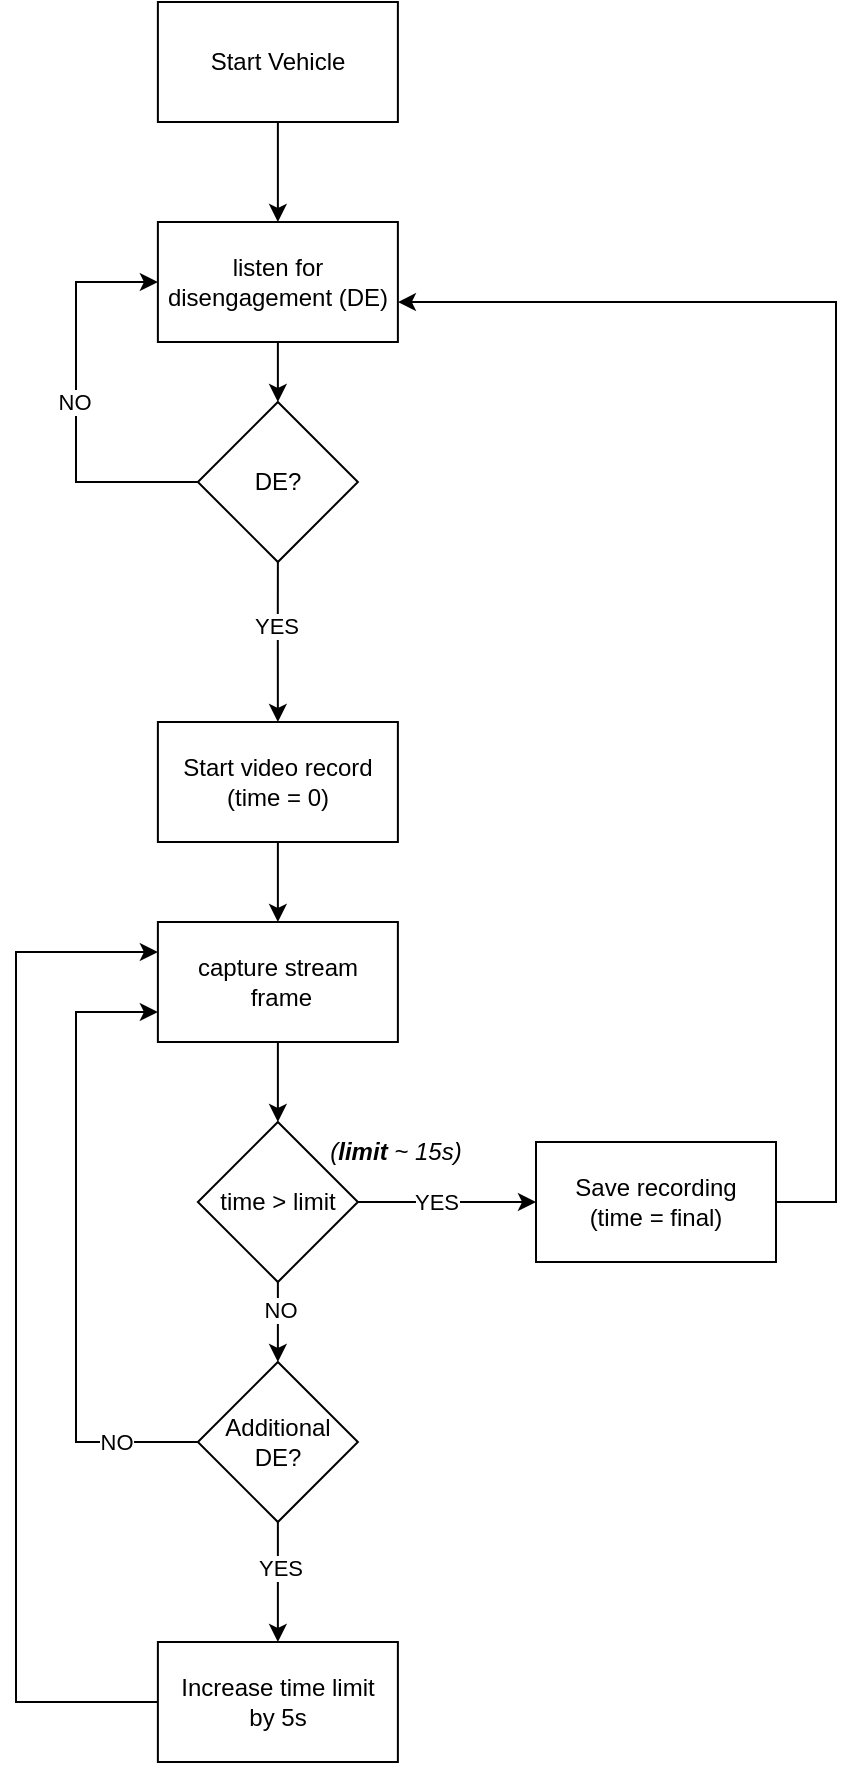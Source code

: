 <mxfile version="20.6.2" type="device"><diagram id="tqrsTGqWatjvnmMRWH0q" name="Page-1"><mxGraphModel dx="1681" dy="635" grid="0" gridSize="10" guides="1" tooltips="1" connect="1" arrows="1" fold="1" page="1" pageScale="1" pageWidth="850" pageHeight="1100" math="0" shadow="0"><root><mxCell id="0"/><mxCell id="1" parent="0"/><mxCell id="VbK3h6i76pEZpiMEHvhC-8" style="edgeStyle=orthogonalEdgeStyle;rounded=0;orthogonalLoop=1;jettySize=auto;html=1;exitX=0.5;exitY=1;exitDx=0;exitDy=0;entryX=0.5;entryY=0;entryDx=0;entryDy=0;" edge="1" parent="1" source="VbK3h6i76pEZpiMEHvhC-1" target="VbK3h6i76pEZpiMEHvhC-2"><mxGeometry relative="1" as="geometry"/></mxCell><mxCell id="VbK3h6i76pEZpiMEHvhC-1" value="listen for disengagement&amp;nbsp;(DE)" style="rounded=0;whiteSpace=wrap;html=1;" vertex="1" parent="1"><mxGeometry x="340.94" y="230" width="120" height="60" as="geometry"/></mxCell><mxCell id="VbK3h6i76pEZpiMEHvhC-3" style="edgeStyle=orthogonalEdgeStyle;rounded=0;orthogonalLoop=1;jettySize=auto;html=1;exitX=0;exitY=0.5;exitDx=0;exitDy=0;entryX=0;entryY=0.5;entryDx=0;entryDy=0;" edge="1" parent="1" source="VbK3h6i76pEZpiMEHvhC-2" target="VbK3h6i76pEZpiMEHvhC-1"><mxGeometry relative="1" as="geometry"><Array as="points"><mxPoint x="300" y="360"/><mxPoint x="300" y="260"/></Array></mxGeometry></mxCell><mxCell id="VbK3h6i76pEZpiMEHvhC-4" value="NO" style="edgeLabel;html=1;align=center;verticalAlign=middle;resizable=0;points=[];" vertex="1" connectable="0" parent="VbK3h6i76pEZpiMEHvhC-3"><mxGeometry x="-0.075" y="1" relative="1" as="geometry"><mxPoint y="-8" as="offset"/></mxGeometry></mxCell><mxCell id="VbK3h6i76pEZpiMEHvhC-9" style="edgeStyle=orthogonalEdgeStyle;rounded=0;orthogonalLoop=1;jettySize=auto;html=1;exitX=0.5;exitY=1;exitDx=0;exitDy=0;entryX=0.5;entryY=0;entryDx=0;entryDy=0;" edge="1" parent="1" source="VbK3h6i76pEZpiMEHvhC-2" target="VbK3h6i76pEZpiMEHvhC-5"><mxGeometry relative="1" as="geometry"><Array as="points"><mxPoint x="400.94" y="430"/><mxPoint x="400.94" y="430"/></Array></mxGeometry></mxCell><mxCell id="VbK3h6i76pEZpiMEHvhC-10" value="YES" style="edgeLabel;html=1;align=center;verticalAlign=middle;resizable=0;points=[];" vertex="1" connectable="0" parent="VbK3h6i76pEZpiMEHvhC-9"><mxGeometry x="-0.205" y="-1" relative="1" as="geometry"><mxPoint as="offset"/></mxGeometry></mxCell><mxCell id="VbK3h6i76pEZpiMEHvhC-2" value="DE?" style="rhombus;whiteSpace=wrap;html=1;" vertex="1" parent="1"><mxGeometry x="360.94" y="320" width="80" height="80" as="geometry"/></mxCell><mxCell id="VbK3h6i76pEZpiMEHvhC-14" style="edgeStyle=orthogonalEdgeStyle;rounded=0;orthogonalLoop=1;jettySize=auto;html=1;exitX=0.5;exitY=1;exitDx=0;exitDy=0;entryX=0.5;entryY=0;entryDx=0;entryDy=0;" edge="1" parent="1" source="VbK3h6i76pEZpiMEHvhC-5" target="VbK3h6i76pEZpiMEHvhC-33"><mxGeometry relative="1" as="geometry"><mxPoint x="401" y="590" as="targetPoint"/></mxGeometry></mxCell><mxCell id="VbK3h6i76pEZpiMEHvhC-5" value="&lt;div&gt;Start video record&lt;/div&gt;(time = 0)" style="rounded=0;whiteSpace=wrap;html=1;" vertex="1" parent="1"><mxGeometry x="340.94" y="480" width="120" height="60" as="geometry"/></mxCell><mxCell id="VbK3h6i76pEZpiMEHvhC-7" style="edgeStyle=orthogonalEdgeStyle;rounded=0;orthogonalLoop=1;jettySize=auto;html=1;exitX=0.5;exitY=1;exitDx=0;exitDy=0;entryX=0.5;entryY=0;entryDx=0;entryDy=0;" edge="1" parent="1" source="VbK3h6i76pEZpiMEHvhC-6" target="VbK3h6i76pEZpiMEHvhC-1"><mxGeometry relative="1" as="geometry"/></mxCell><mxCell id="VbK3h6i76pEZpiMEHvhC-6" value="Start Vehicle" style="rounded=0;whiteSpace=wrap;html=1;" vertex="1" parent="1"><mxGeometry x="340.94" y="120" width="120" height="60" as="geometry"/></mxCell><mxCell id="VbK3h6i76pEZpiMEHvhC-12" style="edgeStyle=orthogonalEdgeStyle;rounded=0;orthogonalLoop=1;jettySize=auto;html=1;entryX=1;entryY=0.667;entryDx=0;entryDy=0;entryPerimeter=0;exitX=1;exitY=0.5;exitDx=0;exitDy=0;" edge="1" parent="1" source="VbK3h6i76pEZpiMEHvhC-28" target="VbK3h6i76pEZpiMEHvhC-1"><mxGeometry relative="1" as="geometry"><mxPoint x="640" y="640" as="sourcePoint"/><Array as="points"><mxPoint x="680" y="720"/><mxPoint x="680" y="270"/></Array></mxGeometry></mxCell><mxCell id="VbK3h6i76pEZpiMEHvhC-16" style="edgeStyle=orthogonalEdgeStyle;rounded=0;orthogonalLoop=1;jettySize=auto;html=1;exitX=0.5;exitY=1;exitDx=0;exitDy=0;entryX=0.5;entryY=0;entryDx=0;entryDy=0;" edge="1" parent="1" source="VbK3h6i76pEZpiMEHvhC-11" target="VbK3h6i76pEZpiMEHvhC-15"><mxGeometry relative="1" as="geometry"/></mxCell><mxCell id="VbK3h6i76pEZpiMEHvhC-17" value="NO" style="edgeLabel;html=1;align=center;verticalAlign=middle;resizable=0;points=[];" vertex="1" connectable="0" parent="VbK3h6i76pEZpiMEHvhC-16"><mxGeometry x="-0.29" y="1" relative="1" as="geometry"><mxPoint as="offset"/></mxGeometry></mxCell><mxCell id="VbK3h6i76pEZpiMEHvhC-29" value="YES" style="edgeStyle=orthogonalEdgeStyle;rounded=0;orthogonalLoop=1;jettySize=auto;html=1;exitX=1;exitY=0.5;exitDx=0;exitDy=0;entryX=0;entryY=0.5;entryDx=0;entryDy=0;" edge="1" parent="1" source="VbK3h6i76pEZpiMEHvhC-11" target="VbK3h6i76pEZpiMEHvhC-28"><mxGeometry x="-0.123" relative="1" as="geometry"><mxPoint as="offset"/></mxGeometry></mxCell><mxCell id="VbK3h6i76pEZpiMEHvhC-11" value="&lt;div&gt;time &amp;gt; limit&lt;/div&gt;" style="rhombus;whiteSpace=wrap;html=1;" vertex="1" parent="1"><mxGeometry x="360.94" y="680" width="80" height="80" as="geometry"/></mxCell><mxCell id="VbK3h6i76pEZpiMEHvhC-19" style="edgeStyle=orthogonalEdgeStyle;rounded=0;orthogonalLoop=1;jettySize=auto;html=1;exitX=0.5;exitY=1;exitDx=0;exitDy=0;entryX=0.5;entryY=0;entryDx=0;entryDy=0;" edge="1" parent="1" source="VbK3h6i76pEZpiMEHvhC-15" target="VbK3h6i76pEZpiMEHvhC-18"><mxGeometry relative="1" as="geometry"/></mxCell><mxCell id="VbK3h6i76pEZpiMEHvhC-20" value="YES" style="edgeLabel;html=1;align=center;verticalAlign=middle;resizable=0;points=[];" vertex="1" connectable="0" parent="VbK3h6i76pEZpiMEHvhC-19"><mxGeometry x="-0.254" y="1" relative="1" as="geometry"><mxPoint as="offset"/></mxGeometry></mxCell><mxCell id="VbK3h6i76pEZpiMEHvhC-26" style="edgeStyle=orthogonalEdgeStyle;rounded=0;orthogonalLoop=1;jettySize=auto;html=1;exitX=0;exitY=0.5;exitDx=0;exitDy=0;entryX=0;entryY=0.75;entryDx=0;entryDy=0;" edge="1" parent="1" source="VbK3h6i76pEZpiMEHvhC-15" target="VbK3h6i76pEZpiMEHvhC-33"><mxGeometry relative="1" as="geometry"><Array as="points"><mxPoint x="300" y="840"/><mxPoint x="300" y="625"/></Array></mxGeometry></mxCell><mxCell id="VbK3h6i76pEZpiMEHvhC-27" value="NO" style="edgeLabel;html=1;align=center;verticalAlign=middle;resizable=0;points=[];" vertex="1" connectable="0" parent="VbK3h6i76pEZpiMEHvhC-26"><mxGeometry x="-0.785" y="-2" relative="1" as="geometry"><mxPoint x="-7" y="2" as="offset"/></mxGeometry></mxCell><mxCell id="VbK3h6i76pEZpiMEHvhC-15" value="&lt;div&gt;Additional&lt;/div&gt;&lt;div&gt;DE?&lt;br&gt;&lt;/div&gt;" style="rhombus;whiteSpace=wrap;html=1;" vertex="1" parent="1"><mxGeometry x="360.94" y="800" width="80" height="80" as="geometry"/></mxCell><mxCell id="VbK3h6i76pEZpiMEHvhC-32" style="edgeStyle=orthogonalEdgeStyle;rounded=0;orthogonalLoop=1;jettySize=auto;html=1;exitX=0;exitY=0.5;exitDx=0;exitDy=0;entryX=0;entryY=0.25;entryDx=0;entryDy=0;" edge="1" parent="1" source="VbK3h6i76pEZpiMEHvhC-18" target="VbK3h6i76pEZpiMEHvhC-33"><mxGeometry relative="1" as="geometry"><Array as="points"><mxPoint x="270" y="970"/><mxPoint x="270" y="595"/></Array></mxGeometry></mxCell><mxCell id="VbK3h6i76pEZpiMEHvhC-18" value="&lt;div&gt;Increase time limit &lt;br&gt;&lt;/div&gt;&lt;div&gt;by 5s&lt;/div&gt;" style="rounded=0;whiteSpace=wrap;html=1;" vertex="1" parent="1"><mxGeometry x="340.94" y="940" width="120" height="60" as="geometry"/></mxCell><mxCell id="VbK3h6i76pEZpiMEHvhC-28" value="&lt;div&gt;Save recording&lt;br&gt;&lt;/div&gt;(time = final)" style="rounded=0;whiteSpace=wrap;html=1;" vertex="1" parent="1"><mxGeometry x="530" y="690" width="120" height="60" as="geometry"/></mxCell><mxCell id="VbK3h6i76pEZpiMEHvhC-30" value="(&lt;b&gt;limit &lt;/b&gt;~ 15s)" style="text;html=1;strokeColor=none;fillColor=none;align=center;verticalAlign=middle;whiteSpace=wrap;rounded=0;fontStyle=2" vertex="1" parent="1"><mxGeometry x="410" y="680" width="100" height="30" as="geometry"/></mxCell><mxCell id="VbK3h6i76pEZpiMEHvhC-35" style="edgeStyle=orthogonalEdgeStyle;rounded=0;orthogonalLoop=1;jettySize=auto;html=1;exitX=0.5;exitY=1;exitDx=0;exitDy=0;entryX=0.5;entryY=0;entryDx=0;entryDy=0;" edge="1" parent="1" source="VbK3h6i76pEZpiMEHvhC-33" target="VbK3h6i76pEZpiMEHvhC-11"><mxGeometry relative="1" as="geometry"><mxPoint x="360.029" y="650" as="targetPoint"/></mxGeometry></mxCell><mxCell id="VbK3h6i76pEZpiMEHvhC-33" value="&lt;div&gt;capture stream&lt;/div&gt;&lt;div&gt;&amp;nbsp;frame&lt;/div&gt;" style="rounded=0;whiteSpace=wrap;html=1;" vertex="1" parent="1"><mxGeometry x="340.94" y="580" width="120" height="60" as="geometry"/></mxCell></root></mxGraphModel></diagram></mxfile>